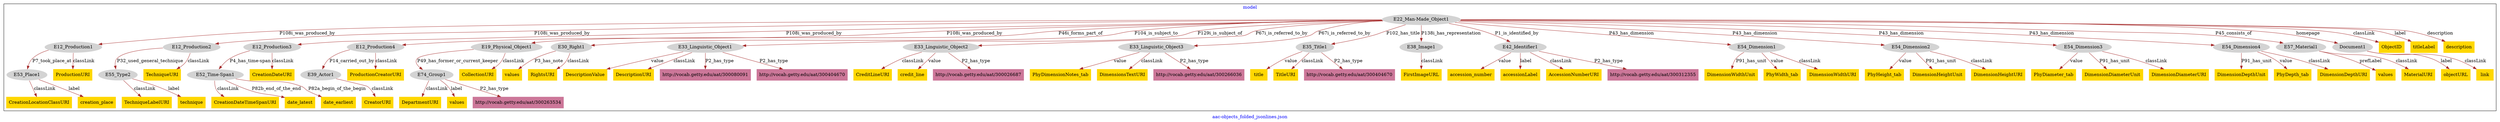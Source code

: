 digraph n0 {
fontcolor="blue"
remincross="true"
label="aac-objects_folded_jsonlines.json"
subgraph cluster {
label="model"
n2[style="filled",color="white",fillcolor="lightgray",label="E12_Production1"];
n3[style="filled",color="white",fillcolor="lightgray",label="E53_Place1"];
n4[style="filled",color="white",fillcolor="lightgray",label="E12_Production2"];
n5[style="filled",color="white",fillcolor="lightgray",label="E55_Type2"];
n6[style="filled",color="white",fillcolor="lightgray",label="E12_Production3"];
n7[style="filled",color="white",fillcolor="lightgray",label="E52_Time-Span1"];
n8[style="filled",color="white",fillcolor="lightgray",label="E12_Production4"];
n9[style="filled",color="white",fillcolor="lightgray",label="E39_Actor1"];
n10[style="filled",color="white",fillcolor="lightgray",label="E19_Physical_Object1"];
n11[style="filled",color="white",fillcolor="lightgray",label="E74_Group1"];
n12[style="filled",color="white",fillcolor="lightgray",label="E22_Man-Made_Object1"];
n13[style="filled",color="white",fillcolor="lightgray",label="E30_Right1"];
n14[style="filled",color="white",fillcolor="lightgray",label="E33_Linguistic_Object1"];
n15[style="filled",color="white",fillcolor="lightgray",label="E33_Linguistic_Object2"];
n16[style="filled",color="white",fillcolor="lightgray",label="E33_Linguistic_Object3"];
n17[style="filled",color="white",fillcolor="lightgray",label="E35_Title1"];
n18[style="filled",color="white",fillcolor="lightgray",label="E38_Image1"];
n19[style="filled",color="white",fillcolor="lightgray",label="E42_Identifier1"];
n20[style="filled",color="white",fillcolor="lightgray",label="E54_Dimension1"];
n21[style="filled",color="white",fillcolor="lightgray",label="E54_Dimension2"];
n22[style="filled",color="white",fillcolor="lightgray",label="E54_Dimension3"];
n23[style="filled",color="white",fillcolor="lightgray",label="E54_Dimension4"];
n24[style="filled",color="white",fillcolor="lightgray",label="E57_Material1"];
n25[style="filled",color="white",fillcolor="lightgray",label="Document1"];
n26[shape="plaintext",style="filled",fillcolor="gold",label="CreditLineURI"];
n27[shape="plaintext",style="filled",fillcolor="gold",label="ObjectID"];
n28[shape="plaintext",style="filled",fillcolor="gold",label="accession_number"];
n29[shape="plaintext",style="filled",fillcolor="gold",label="DescriptionValue"];
n30[shape="plaintext",style="filled",fillcolor="gold",label="PhyHeight_tab"];
n31[shape="plaintext",style="filled",fillcolor="gold",label="CreatorURI"];
n32[shape="plaintext",style="filled",fillcolor="gold",label="values"];
n33[shape="plaintext",style="filled",fillcolor="gold",label="DimensionDepthUnit"];
n34[shape="plaintext",style="filled",fillcolor="gold",label="PhyDimensionNotes_tab"];
n35[shape="plaintext",style="filled",fillcolor="gold",label="CreationDateTimeSpanURI"];
n36[shape="plaintext",style="filled",fillcolor="gold",label="DimensionHeightUnit"];
n37[shape="plaintext",style="filled",fillcolor="gold",label="objectURL"];
n38[shape="plaintext",style="filled",fillcolor="gold",label="FirstImageURL"];
n39[shape="plaintext",style="filled",fillcolor="gold",label="accessionLabel"];
n40[shape="plaintext",style="filled",fillcolor="gold",label="ProductionURI"];
n41[shape="plaintext",style="filled",fillcolor="gold",label="titleLabel"];
n42[shape="plaintext",style="filled",fillcolor="gold",label="PhyDiameter_tab"];
n43[shape="plaintext",style="filled",fillcolor="gold",label="DepartmentURI"];
n44[shape="plaintext",style="filled",fillcolor="gold",label="PhyDepth_tab"];
n45[shape="plaintext",style="filled",fillcolor="gold",label="ProductionCreatorURI"];
n46[shape="plaintext",style="filled",fillcolor="gold",label="DescriptionURI"];
n47[shape="plaintext",style="filled",fillcolor="gold",label="CreationLocationClassURI"];
n48[shape="plaintext",style="filled",fillcolor="gold",label="credit_line"];
n49[shape="plaintext",style="filled",fillcolor="gold",label="DimensionWidthUnit"];
n50[shape="plaintext",style="filled",fillcolor="gold",label="values"];
n51[shape="plaintext",style="filled",fillcolor="gold",label="MaterialURI"];
n52[shape="plaintext",style="filled",fillcolor="gold",label="DimensionsTextURI"];
n53[shape="plaintext",style="filled",fillcolor="gold",label="TechniqueLabelURI"];
n54[shape="plaintext",style="filled",fillcolor="gold",label="DimensionDiameterUnit"];
n55[shape="plaintext",style="filled",fillcolor="gold",label="title"];
n56[shape="plaintext",style="filled",fillcolor="gold",label="CollectionURI"];
n57[shape="plaintext",style="filled",fillcolor="gold",label="technique"];
n58[shape="plaintext",style="filled",fillcolor="gold",label="DimensionDiameterURI"];
n59[shape="plaintext",style="filled",fillcolor="gold",label="CreationDateURI"];
n60[shape="plaintext",style="filled",fillcolor="gold",label="AccessionNumberURI"];
n61[shape="plaintext",style="filled",fillcolor="gold",label="TechniqueURI"];
n62[shape="plaintext",style="filled",fillcolor="gold",label="PhyWidth_tab"];
n63[shape="plaintext",style="filled",fillcolor="gold",label="description"];
n64[shape="plaintext",style="filled",fillcolor="gold",label="RightsURI"];
n65[shape="plaintext",style="filled",fillcolor="gold",label="TitleURI"];
n66[shape="plaintext",style="filled",fillcolor="gold",label="values"];
n67[shape="plaintext",style="filled",fillcolor="gold",label="creation_place"];
n68[shape="plaintext",style="filled",fillcolor="gold",label="DimensionDepthURI"];
n69[shape="plaintext",style="filled",fillcolor="gold",label="link"];
n70[shape="plaintext",style="filled",fillcolor="gold",label="date_latest"];
n71[shape="plaintext",style="filled",fillcolor="gold",label="DimensionHeightURI"];
n72[shape="plaintext",style="filled",fillcolor="gold",label="date_earliest"];
n73[shape="plaintext",style="filled",fillcolor="gold",label="DimensionWidthURI"];
n74[shape="plaintext",style="filled",fillcolor="#CC7799",label="http://vocab.getty.edu/aat/300263534"];
n75[shape="plaintext",style="filled",fillcolor="#CC7799",label="http://vocab.getty.edu/aat/300080091"];
n76[shape="plaintext",style="filled",fillcolor="#CC7799",label="http://vocab.getty.edu/aat/300404670"];
n77[shape="plaintext",style="filled",fillcolor="#CC7799",label="http://vocab.getty.edu/aat/300404670"];
n78[shape="plaintext",style="filled",fillcolor="#CC7799",label="http://vocab.getty.edu/aat/300312355"];
n79[shape="plaintext",style="filled",fillcolor="#CC7799",label="http://vocab.getty.edu/aat/300266036"];
n80[shape="plaintext",style="filled",fillcolor="#CC7799",label="http://vocab.getty.edu/aat/300026687"];
}
n2 -> n3[color="brown",fontcolor="black",label="P7_took_place_at"]
n4 -> n5[color="brown",fontcolor="black",label="P32_used_general_technique"]
n6 -> n7[color="brown",fontcolor="black",label="P4_has_time-span"]
n8 -> n9[color="brown",fontcolor="black",label="P14_carried_out_by"]
n10 -> n11[color="brown",fontcolor="black",label="P49_has_former_or_current_keeper"]
n12 -> n2[color="brown",fontcolor="black",label="P108i_was_produced_by"]
n12 -> n4[color="brown",fontcolor="black",label="P108i_was_produced_by"]
n12 -> n6[color="brown",fontcolor="black",label="P108i_was_produced_by"]
n12 -> n8[color="brown",fontcolor="black",label="P108i_was_produced_by"]
n12 -> n10[color="brown",fontcolor="black",label="P46i_forms_part_of"]
n12 -> n13[color="brown",fontcolor="black",label="P104_is_subject_to"]
n12 -> n14[color="brown",fontcolor="black",label="P129i_is_subject_of"]
n12 -> n15[color="brown",fontcolor="black",label="P67i_is_referred_to_by"]
n12 -> n16[color="brown",fontcolor="black",label="P67i_is_referred_to_by"]
n12 -> n17[color="brown",fontcolor="black",label="P102_has_title"]
n12 -> n18[color="brown",fontcolor="black",label="P138i_has_representation"]
n12 -> n19[color="brown",fontcolor="black",label="P1_is_identified_by"]
n12 -> n20[color="brown",fontcolor="black",label="P43_has_dimension"]
n12 -> n21[color="brown",fontcolor="black",label="P43_has_dimension"]
n12 -> n22[color="brown",fontcolor="black",label="P43_has_dimension"]
n12 -> n23[color="brown",fontcolor="black",label="P43_has_dimension"]
n12 -> n24[color="brown",fontcolor="black",label="P45_consists_of"]
n12 -> n25[color="brown",fontcolor="black",label="homepage"]
n15 -> n26[color="brown",fontcolor="black",label="classLink"]
n12 -> n27[color="brown",fontcolor="black",label="classLink"]
n19 -> n28[color="brown",fontcolor="black",label="value"]
n14 -> n29[color="brown",fontcolor="black",label="value"]
n21 -> n30[color="brown",fontcolor="black",label="value"]
n9 -> n31[color="brown",fontcolor="black",label="classLink"]
n13 -> n32[color="brown",fontcolor="black",label="P3_has_note"]
n23 -> n33[color="brown",fontcolor="black",label="P91_has_unit"]
n16 -> n34[color="brown",fontcolor="black",label="value"]
n7 -> n35[color="brown",fontcolor="black",label="classLink"]
n21 -> n36[color="brown",fontcolor="black",label="P91_has_unit"]
n25 -> n37[color="brown",fontcolor="black",label="label"]
n18 -> n38[color="brown",fontcolor="black",label="classLink"]
n19 -> n39[color="brown",fontcolor="black",label="label"]
n2 -> n40[color="brown",fontcolor="black",label="classLink"]
n12 -> n41[color="brown",fontcolor="black",label="label"]
n22 -> n42[color="brown",fontcolor="black",label="value"]
n11 -> n43[color="brown",fontcolor="black",label="classLink"]
n23 -> n44[color="brown",fontcolor="black",label="value"]
n8 -> n45[color="brown",fontcolor="black",label="classLink"]
n14 -> n46[color="brown",fontcolor="black",label="classLink"]
n3 -> n47[color="brown",fontcolor="black",label="classLink"]
n15 -> n48[color="brown",fontcolor="black",label="value"]
n20 -> n49[color="brown",fontcolor="black",label="P91_has_unit"]
n24 -> n50[color="brown",fontcolor="black",label="prefLabel"]
n24 -> n51[color="brown",fontcolor="black",label="classLink"]
n16 -> n52[color="brown",fontcolor="black",label="classLink"]
n5 -> n53[color="brown",fontcolor="black",label="classLink"]
n22 -> n54[color="brown",fontcolor="black",label="P91_has_unit"]
n17 -> n55[color="brown",fontcolor="black",label="value"]
n10 -> n56[color="brown",fontcolor="black",label="classLink"]
n5 -> n57[color="brown",fontcolor="black",label="label"]
n22 -> n58[color="brown",fontcolor="black",label="classLink"]
n6 -> n59[color="brown",fontcolor="black",label="classLink"]
n19 -> n60[color="brown",fontcolor="black",label="classLink"]
n4 -> n61[color="brown",fontcolor="black",label="classLink"]
n20 -> n62[color="brown",fontcolor="black",label="value"]
n12 -> n63[color="brown",fontcolor="black",label="description"]
n13 -> n64[color="brown",fontcolor="black",label="classLink"]
n17 -> n65[color="brown",fontcolor="black",label="classLink"]
n11 -> n66[color="brown",fontcolor="black",label="label"]
n3 -> n67[color="brown",fontcolor="black",label="label"]
n23 -> n68[color="brown",fontcolor="black",label="classLink"]
n25 -> n69[color="brown",fontcolor="black",label="classLink"]
n7 -> n70[color="brown",fontcolor="black",label="P82b_end_of_the_end"]
n21 -> n71[color="brown",fontcolor="black",label="classLink"]
n7 -> n72[color="brown",fontcolor="black",label="P82a_begin_of_the_begin"]
n20 -> n73[color="brown",fontcolor="black",label="classLink"]
n11 -> n74[color="brown",fontcolor="black",label="P2_has_type"]
n14 -> n75[color="brown",fontcolor="black",label="P2_has_type"]
n14 -> n76[color="brown",fontcolor="black",label="P2_has_type"]
n17 -> n77[color="brown",fontcolor="black",label="P2_has_type"]
n19 -> n78[color="brown",fontcolor="black",label="P2_has_type"]
n16 -> n79[color="brown",fontcolor="black",label="P2_has_type"]
n15 -> n80[color="brown",fontcolor="black",label="P2_has_type"]
}
